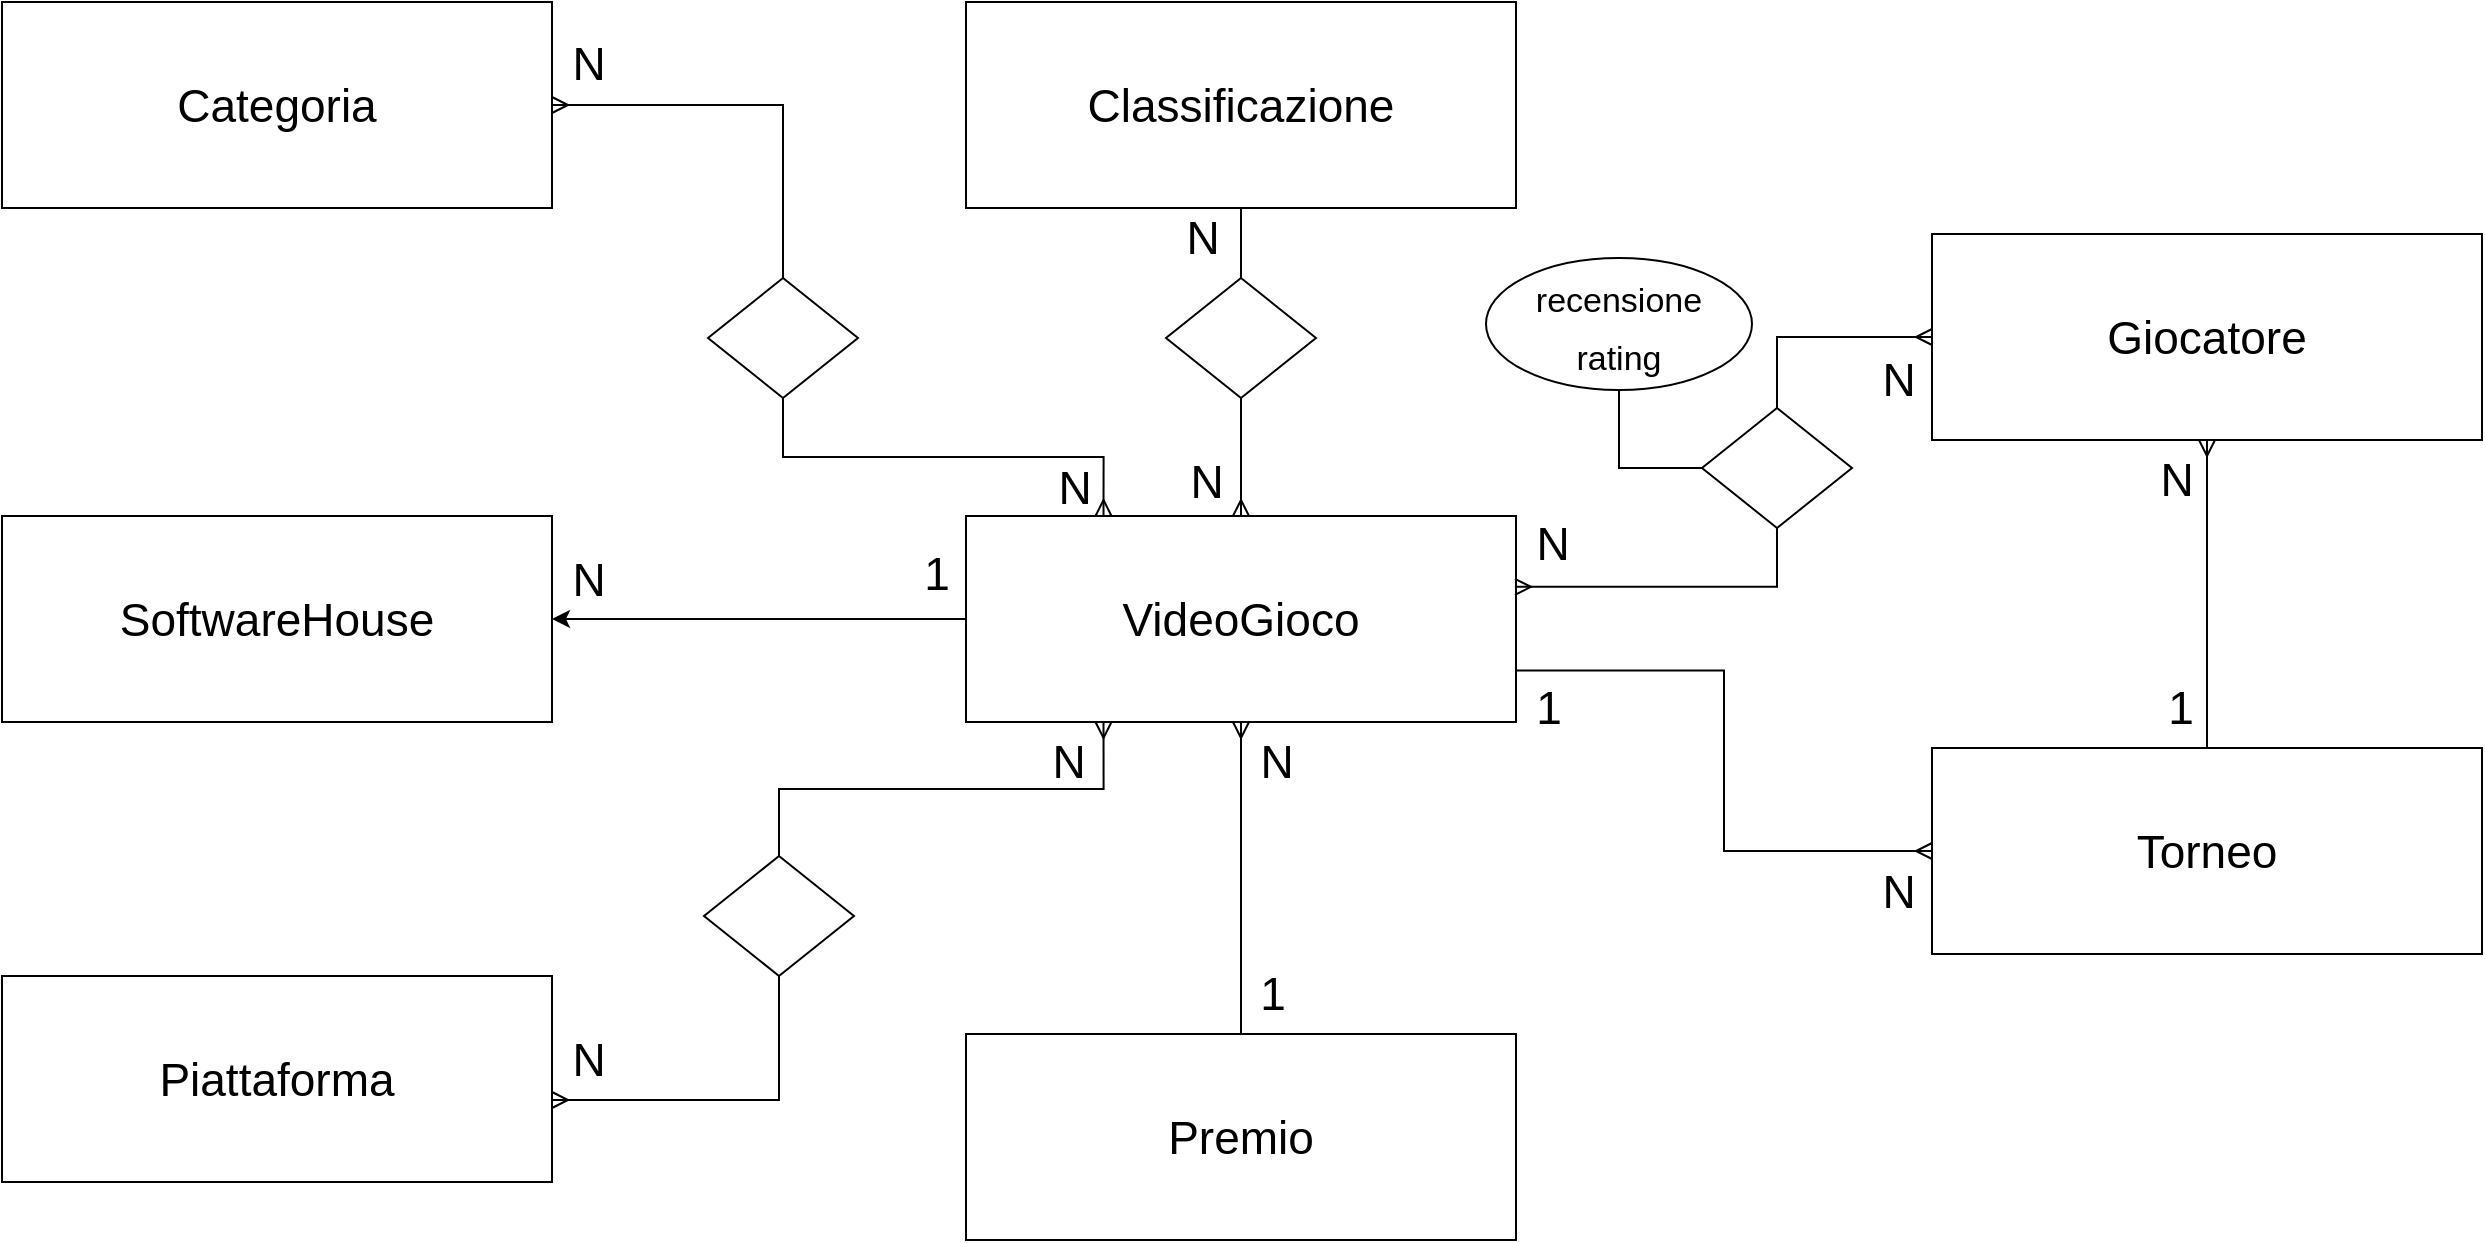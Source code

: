 <mxfile version="20.3.0" type="device"><diagram id="bfdXMUvJlibOblRanR2P" name="Pagina-1"><mxGraphModel dx="2073" dy="1465" grid="0" gridSize="10" guides="1" tooltips="1" connect="1" arrows="1" fold="1" page="0" pageScale="1" pageWidth="827" pageHeight="1169" math="0" shadow="0"><root><mxCell id="0"/><mxCell id="1" parent="0"/><mxCell id="C1xuqw7IfloTiQMkdfQ8-103" style="edgeStyle=orthogonalEdgeStyle;rounded=0;orthogonalLoop=1;jettySize=auto;html=1;exitX=0;exitY=0.5;exitDx=0;exitDy=0;entryX=1;entryY=0.5;entryDx=0;entryDy=0;fontSize=23;" edge="1" parent="1" source="C1xuqw7IfloTiQMkdfQ8-94" target="C1xuqw7IfloTiQMkdfQ8-95"><mxGeometry relative="1" as="geometry"/></mxCell><mxCell id="C1xuqw7IfloTiQMkdfQ8-114" style="edgeStyle=orthogonalEdgeStyle;rounded=0;orthogonalLoop=1;jettySize=auto;html=1;exitX=0.5;exitY=0;exitDx=0;exitDy=0;entryX=0.5;entryY=1;entryDx=0;entryDy=0;fontSize=24;startArrow=none;startFill=0;endArrow=none;endFill=0;" edge="1" parent="1" source="C1xuqw7IfloTiQMkdfQ8-115" target="C1xuqw7IfloTiQMkdfQ8-112"><mxGeometry relative="1" as="geometry"/></mxCell><mxCell id="C1xuqw7IfloTiQMkdfQ8-119" style="edgeStyle=orthogonalEdgeStyle;rounded=0;orthogonalLoop=1;jettySize=auto;html=1;exitX=1;exitY=0.75;exitDx=0;exitDy=0;entryX=0;entryY=0.5;entryDx=0;entryDy=0;fontSize=24;startArrow=none;startFill=0;endArrow=ERmany;endFill=0;" edge="1" parent="1" source="C1xuqw7IfloTiQMkdfQ8-94" target="C1xuqw7IfloTiQMkdfQ8-99"><mxGeometry relative="1" as="geometry"/></mxCell><mxCell id="C1xuqw7IfloTiQMkdfQ8-122" style="edgeStyle=orthogonalEdgeStyle;rounded=0;orthogonalLoop=1;jettySize=auto;html=1;exitX=0.5;exitY=1;exitDx=0;exitDy=0;entryX=1;entryY=0.602;entryDx=0;entryDy=0;fontSize=24;startArrow=none;startFill=0;endArrow=ERmany;endFill=0;entryPerimeter=0;" edge="1" parent="1" source="C1xuqw7IfloTiQMkdfQ8-123" target="C1xuqw7IfloTiQMkdfQ8-96"><mxGeometry relative="1" as="geometry"/></mxCell><mxCell id="C1xuqw7IfloTiQMkdfQ8-94" value="&lt;font style=&quot;font-size: 23px;&quot;&gt;VideoGioco&lt;/font&gt;" style="whiteSpace=wrap;html=1;align=center;fontSize=15;fillColor=default;" vertex="1" parent="1"><mxGeometry x="162" y="169" width="275" height="103" as="geometry"/></mxCell><mxCell id="C1xuqw7IfloTiQMkdfQ8-95" value="&lt;font style=&quot;font-size: 23px;&quot;&gt;SoftwareHouse&lt;/font&gt;" style="whiteSpace=wrap;html=1;align=center;fontSize=15;fillColor=default;" vertex="1" parent="1"><mxGeometry x="-320" y="169" width="275" height="103" as="geometry"/></mxCell><mxCell id="C1xuqw7IfloTiQMkdfQ8-96" value="&lt;font style=&quot;font-size: 23px;&quot;&gt;Piattaforma&lt;/font&gt;" style="whiteSpace=wrap;html=1;align=center;fontSize=15;fillColor=default;" vertex="1" parent="1"><mxGeometry x="-320" y="399" width="275" height="103" as="geometry"/></mxCell><mxCell id="C1xuqw7IfloTiQMkdfQ8-97" value="&lt;font style=&quot;font-size: 23px;&quot;&gt;Categoria&lt;/font&gt;" style="whiteSpace=wrap;html=1;align=center;fontSize=15;fillColor=default;" vertex="1" parent="1"><mxGeometry x="-320" y="-88" width="275" height="103" as="geometry"/></mxCell><mxCell id="C1xuqw7IfloTiQMkdfQ8-133" style="edgeStyle=orthogonalEdgeStyle;rounded=0;orthogonalLoop=1;jettySize=auto;html=1;exitX=0.5;exitY=1;exitDx=0;exitDy=0;entryX=0.998;entryY=0.344;entryDx=0;entryDy=0;entryPerimeter=0;fontSize=24;startArrow=none;startFill=0;endArrow=ERmany;endFill=0;" edge="1" parent="1" source="C1xuqw7IfloTiQMkdfQ8-134" target="C1xuqw7IfloTiQMkdfQ8-94"><mxGeometry relative="1" as="geometry"/></mxCell><mxCell id="C1xuqw7IfloTiQMkdfQ8-98" value="&lt;span style=&quot;font-size: 23px;&quot;&gt;Giocatore&lt;/span&gt;" style="whiteSpace=wrap;html=1;align=center;fontSize=15;fillColor=default;" vertex="1" parent="1"><mxGeometry x="645" y="28" width="275" height="103" as="geometry"/></mxCell><mxCell id="C1xuqw7IfloTiQMkdfQ8-126" style="edgeStyle=orthogonalEdgeStyle;rounded=0;orthogonalLoop=1;jettySize=auto;html=1;exitX=0.5;exitY=0;exitDx=0;exitDy=0;entryX=0.5;entryY=1;entryDx=0;entryDy=0;fontSize=24;startArrow=none;startFill=0;endArrow=ERmany;endFill=0;" edge="1" parent="1" source="C1xuqw7IfloTiQMkdfQ8-99" target="C1xuqw7IfloTiQMkdfQ8-98"><mxGeometry relative="1" as="geometry"/></mxCell><mxCell id="C1xuqw7IfloTiQMkdfQ8-99" value="&lt;span style=&quot;font-size: 23px;&quot;&gt;Torneo&lt;/span&gt;" style="whiteSpace=wrap;html=1;align=center;fontSize=15;fillColor=default;" vertex="1" parent="1"><mxGeometry x="645" y="285" width="275" height="103" as="geometry"/></mxCell><mxCell id="C1xuqw7IfloTiQMkdfQ8-130" style="edgeStyle=orthogonalEdgeStyle;rounded=0;orthogonalLoop=1;jettySize=auto;html=1;exitX=0.5;exitY=0;exitDx=0;exitDy=0;entryX=0.5;entryY=1;entryDx=0;entryDy=0;fontSize=24;startArrow=none;startFill=0;endArrow=ERmany;endFill=0;" edge="1" parent="1" source="C1xuqw7IfloTiQMkdfQ8-101" target="C1xuqw7IfloTiQMkdfQ8-94"><mxGeometry relative="1" as="geometry"/></mxCell><mxCell id="C1xuqw7IfloTiQMkdfQ8-101" value="&lt;span style=&quot;font-size: 23px;&quot;&gt;Premio&lt;/span&gt;" style="whiteSpace=wrap;html=1;align=center;fontSize=15;fillColor=default;" vertex="1" parent="1"><mxGeometry x="162" y="428" width="275" height="103" as="geometry"/></mxCell><mxCell id="C1xuqw7IfloTiQMkdfQ8-104" value="1" style="text;html=1;align=center;verticalAlign=middle;resizable=0;points=[];autosize=1;strokeColor=none;fillColor=none;fontSize=23;" vertex="1" parent="1"><mxGeometry x="131" y="178" width="31" height="40" as="geometry"/></mxCell><mxCell id="C1xuqw7IfloTiQMkdfQ8-105" value="N" style="text;html=1;align=center;verticalAlign=middle;resizable=0;points=[];autosize=1;strokeColor=none;fillColor=none;fontSize=23;" vertex="1" parent="1"><mxGeometry x="-45" y="181" width="35" height="40" as="geometry"/></mxCell><mxCell id="C1xuqw7IfloTiQMkdfQ8-108" value="N" style="text;html=1;align=center;verticalAlign=middle;resizable=0;points=[];autosize=1;strokeColor=none;fillColor=none;fontSize=23;" vertex="1" parent="1"><mxGeometry x="198" y="135" width="35" height="40" as="geometry"/></mxCell><mxCell id="C1xuqw7IfloTiQMkdfQ8-109" value="N" style="text;html=1;align=center;verticalAlign=middle;resizable=0;points=[];autosize=1;strokeColor=none;fillColor=none;fontSize=23;" vertex="1" parent="1"><mxGeometry x="-45" y="-77" width="35" height="40" as="geometry"/></mxCell><mxCell id="C1xuqw7IfloTiQMkdfQ8-113" style="edgeStyle=orthogonalEdgeStyle;rounded=0;orthogonalLoop=1;jettySize=auto;html=1;exitX=0.5;exitY=0;exitDx=0;exitDy=0;entryX=1;entryY=0.5;entryDx=0;entryDy=0;fontSize=23;endArrow=ERmany;endFill=0;" edge="1" parent="1" source="C1xuqw7IfloTiQMkdfQ8-110" target="C1xuqw7IfloTiQMkdfQ8-97"><mxGeometry relative="1" as="geometry"/></mxCell><mxCell id="C1xuqw7IfloTiQMkdfQ8-110" value="" style="shape=rhombus;perimeter=rhombusPerimeter;whiteSpace=wrap;html=1;align=center;fontSize=23;fillColor=default;" vertex="1" parent="1"><mxGeometry x="33" y="50" width="75" height="60" as="geometry"/></mxCell><mxCell id="C1xuqw7IfloTiQMkdfQ8-111" value="" style="edgeStyle=orthogonalEdgeStyle;rounded=0;orthogonalLoop=1;jettySize=auto;html=1;exitX=0.25;exitY=0;exitDx=0;exitDy=0;entryX=0.5;entryY=1;entryDx=0;entryDy=0;fontSize=24;endArrow=none;endFill=0;startArrow=ERmany;startFill=0;" edge="1" parent="1" source="C1xuqw7IfloTiQMkdfQ8-94" target="C1xuqw7IfloTiQMkdfQ8-110"><mxGeometry relative="1" as="geometry"><mxPoint x="299.5" y="169.0" as="sourcePoint"/><mxPoint x="299.5" y="-49" as="targetPoint"/></mxGeometry></mxCell><mxCell id="C1xuqw7IfloTiQMkdfQ8-112" value="&lt;font style=&quot;font-size: 23px;&quot;&gt;Classificazione&lt;/font&gt;" style="whiteSpace=wrap;html=1;align=center;fontSize=15;fillColor=default;" vertex="1" parent="1"><mxGeometry x="162" y="-88" width="275" height="103" as="geometry"/></mxCell><mxCell id="C1xuqw7IfloTiQMkdfQ8-115" value="" style="shape=rhombus;perimeter=rhombusPerimeter;whiteSpace=wrap;html=1;align=center;fontSize=23;fillColor=default;" vertex="1" parent="1"><mxGeometry x="262" y="50" width="75" height="60" as="geometry"/></mxCell><mxCell id="C1xuqw7IfloTiQMkdfQ8-116" value="" style="edgeStyle=orthogonalEdgeStyle;rounded=0;orthogonalLoop=1;jettySize=auto;html=1;exitX=0.5;exitY=0;exitDx=0;exitDy=0;entryX=0.5;entryY=1;entryDx=0;entryDy=0;fontSize=24;startArrow=ERmany;startFill=0;endArrow=none;endFill=0;" edge="1" parent="1" source="C1xuqw7IfloTiQMkdfQ8-94" target="C1xuqw7IfloTiQMkdfQ8-115"><mxGeometry relative="1" as="geometry"><mxPoint x="299.5" y="169.0" as="sourcePoint"/><mxPoint x="299.5" y="15" as="targetPoint"/></mxGeometry></mxCell><mxCell id="C1xuqw7IfloTiQMkdfQ8-117" value="N" style="text;html=1;align=center;verticalAlign=middle;resizable=0;points=[];autosize=1;strokeColor=none;fillColor=none;fontSize=23;" vertex="1" parent="1"><mxGeometry x="264" y="132" width="35" height="40" as="geometry"/></mxCell><mxCell id="C1xuqw7IfloTiQMkdfQ8-118" value="N" style="text;html=1;align=center;verticalAlign=middle;resizable=0;points=[];autosize=1;strokeColor=none;fillColor=none;fontSize=23;" vertex="1" parent="1"><mxGeometry x="262" y="10" width="35" height="40" as="geometry"/></mxCell><mxCell id="C1xuqw7IfloTiQMkdfQ8-120" value="1" style="text;html=1;align=center;verticalAlign=middle;resizable=0;points=[];autosize=1;strokeColor=none;fillColor=none;fontSize=23;" vertex="1" parent="1"><mxGeometry x="437" y="245" width="31" height="40" as="geometry"/></mxCell><mxCell id="C1xuqw7IfloTiQMkdfQ8-121" value="N" style="text;html=1;align=center;verticalAlign=middle;resizable=0;points=[];autosize=1;strokeColor=none;fillColor=none;fontSize=23;" vertex="1" parent="1"><mxGeometry x="610" y="337" width="35" height="40" as="geometry"/></mxCell><mxCell id="C1xuqw7IfloTiQMkdfQ8-124" value="N" style="text;html=1;align=center;verticalAlign=middle;resizable=0;points=[];autosize=1;strokeColor=none;fillColor=none;fontSize=23;" vertex="1" parent="1"><mxGeometry x="195" y="272" width="35" height="40" as="geometry"/></mxCell><mxCell id="C1xuqw7IfloTiQMkdfQ8-125" value="N" style="text;html=1;align=center;verticalAlign=middle;resizable=0;points=[];autosize=1;strokeColor=none;fillColor=none;fontSize=23;" vertex="1" parent="1"><mxGeometry x="-45" y="421" width="35" height="40" as="geometry"/></mxCell><mxCell id="C1xuqw7IfloTiQMkdfQ8-127" value="1" style="text;html=1;align=center;verticalAlign=middle;resizable=0;points=[];autosize=1;strokeColor=none;fillColor=none;fontSize=23;" vertex="1" parent="1"><mxGeometry x="753" y="245" width="31" height="40" as="geometry"/></mxCell><mxCell id="C1xuqw7IfloTiQMkdfQ8-128" value="N" style="text;html=1;align=center;verticalAlign=middle;resizable=0;points=[];autosize=1;strokeColor=none;fillColor=none;fontSize=23;" vertex="1" parent="1"><mxGeometry x="749" y="131" width="35" height="40" as="geometry"/></mxCell><mxCell id="C1xuqw7IfloTiQMkdfQ8-123" value="" style="shape=rhombus;perimeter=rhombusPerimeter;whiteSpace=wrap;html=1;align=center;fontSize=23;fillColor=default;" vertex="1" parent="1"><mxGeometry x="31" y="339" width="75" height="60" as="geometry"/></mxCell><mxCell id="C1xuqw7IfloTiQMkdfQ8-129" value="" style="edgeStyle=orthogonalEdgeStyle;rounded=0;orthogonalLoop=1;jettySize=auto;html=1;exitX=0.25;exitY=1;exitDx=0;exitDy=0;entryX=0.5;entryY=0;entryDx=0;entryDy=0;fontSize=24;startArrow=ERmany;startFill=0;endArrow=none;endFill=0;" edge="1" parent="1" source="C1xuqw7IfloTiQMkdfQ8-94" target="C1xuqw7IfloTiQMkdfQ8-123"><mxGeometry relative="1" as="geometry"><mxPoint x="299.5" y="272.0" as="sourcePoint"/><mxPoint x="-182.5" y="399" as="targetPoint"/></mxGeometry></mxCell><mxCell id="C1xuqw7IfloTiQMkdfQ8-131" value="N" style="text;html=1;align=center;verticalAlign=middle;resizable=0;points=[];autosize=1;strokeColor=none;fillColor=none;fontSize=23;" vertex="1" parent="1"><mxGeometry x="299" y="272" width="35" height="40" as="geometry"/></mxCell><mxCell id="C1xuqw7IfloTiQMkdfQ8-132" value="1" style="text;html=1;align=center;verticalAlign=middle;resizable=0;points=[];autosize=1;strokeColor=none;fillColor=none;fontSize=23;" vertex="1" parent="1"><mxGeometry x="299" y="388" width="31" height="40" as="geometry"/></mxCell><mxCell id="C1xuqw7IfloTiQMkdfQ8-142" style="edgeStyle=orthogonalEdgeStyle;rounded=0;orthogonalLoop=1;jettySize=auto;html=1;exitX=0;exitY=0.5;exitDx=0;exitDy=0;entryX=0.5;entryY=1;entryDx=0;entryDy=0;fontSize=24;startArrow=none;startFill=0;endArrow=none;endFill=0;" edge="1" parent="1" source="C1xuqw7IfloTiQMkdfQ8-134" target="C1xuqw7IfloTiQMkdfQ8-138"><mxGeometry relative="1" as="geometry"/></mxCell><mxCell id="C1xuqw7IfloTiQMkdfQ8-134" value="" style="shape=rhombus;perimeter=rhombusPerimeter;whiteSpace=wrap;html=1;align=center;fontSize=23;fillColor=default;" vertex="1" parent="1"><mxGeometry x="530" y="115" width="75" height="60" as="geometry"/></mxCell><mxCell id="C1xuqw7IfloTiQMkdfQ8-135" value="" style="edgeStyle=orthogonalEdgeStyle;rounded=0;orthogonalLoop=1;jettySize=auto;html=1;exitX=0;exitY=0.5;exitDx=0;exitDy=0;entryX=0.5;entryY=0;entryDx=0;entryDy=0;fontSize=24;startArrow=ERmany;startFill=0;endArrow=none;endFill=0;" edge="1" parent="1" source="C1xuqw7IfloTiQMkdfQ8-98" target="C1xuqw7IfloTiQMkdfQ8-134"><mxGeometry relative="1" as="geometry"><mxPoint x="645.0" y="79.5" as="sourcePoint"/><mxPoint x="491.45" y="198.432" as="targetPoint"/></mxGeometry></mxCell><mxCell id="C1xuqw7IfloTiQMkdfQ8-136" value="N" style="text;html=1;align=center;verticalAlign=middle;resizable=0;points=[];autosize=1;strokeColor=none;fillColor=none;fontSize=23;" vertex="1" parent="1"><mxGeometry x="610" y="81" width="35" height="40" as="geometry"/></mxCell><mxCell id="C1xuqw7IfloTiQMkdfQ8-137" value="N" style="text;html=1;align=center;verticalAlign=middle;resizable=0;points=[];autosize=1;strokeColor=none;fillColor=none;fontSize=23;" vertex="1" parent="1"><mxGeometry x="437" y="163" width="35" height="40" as="geometry"/></mxCell><mxCell id="C1xuqw7IfloTiQMkdfQ8-138" value="&lt;font style=&quot;font-size: 17px;&quot;&gt;recensione&lt;br&gt;rating&lt;br&gt;&lt;/font&gt;" style="ellipse;whiteSpace=wrap;html=1;align=center;fontSize=24;fillColor=default;" vertex="1" parent="1"><mxGeometry x="422" y="40" width="133" height="66" as="geometry"/></mxCell></root></mxGraphModel></diagram></mxfile>